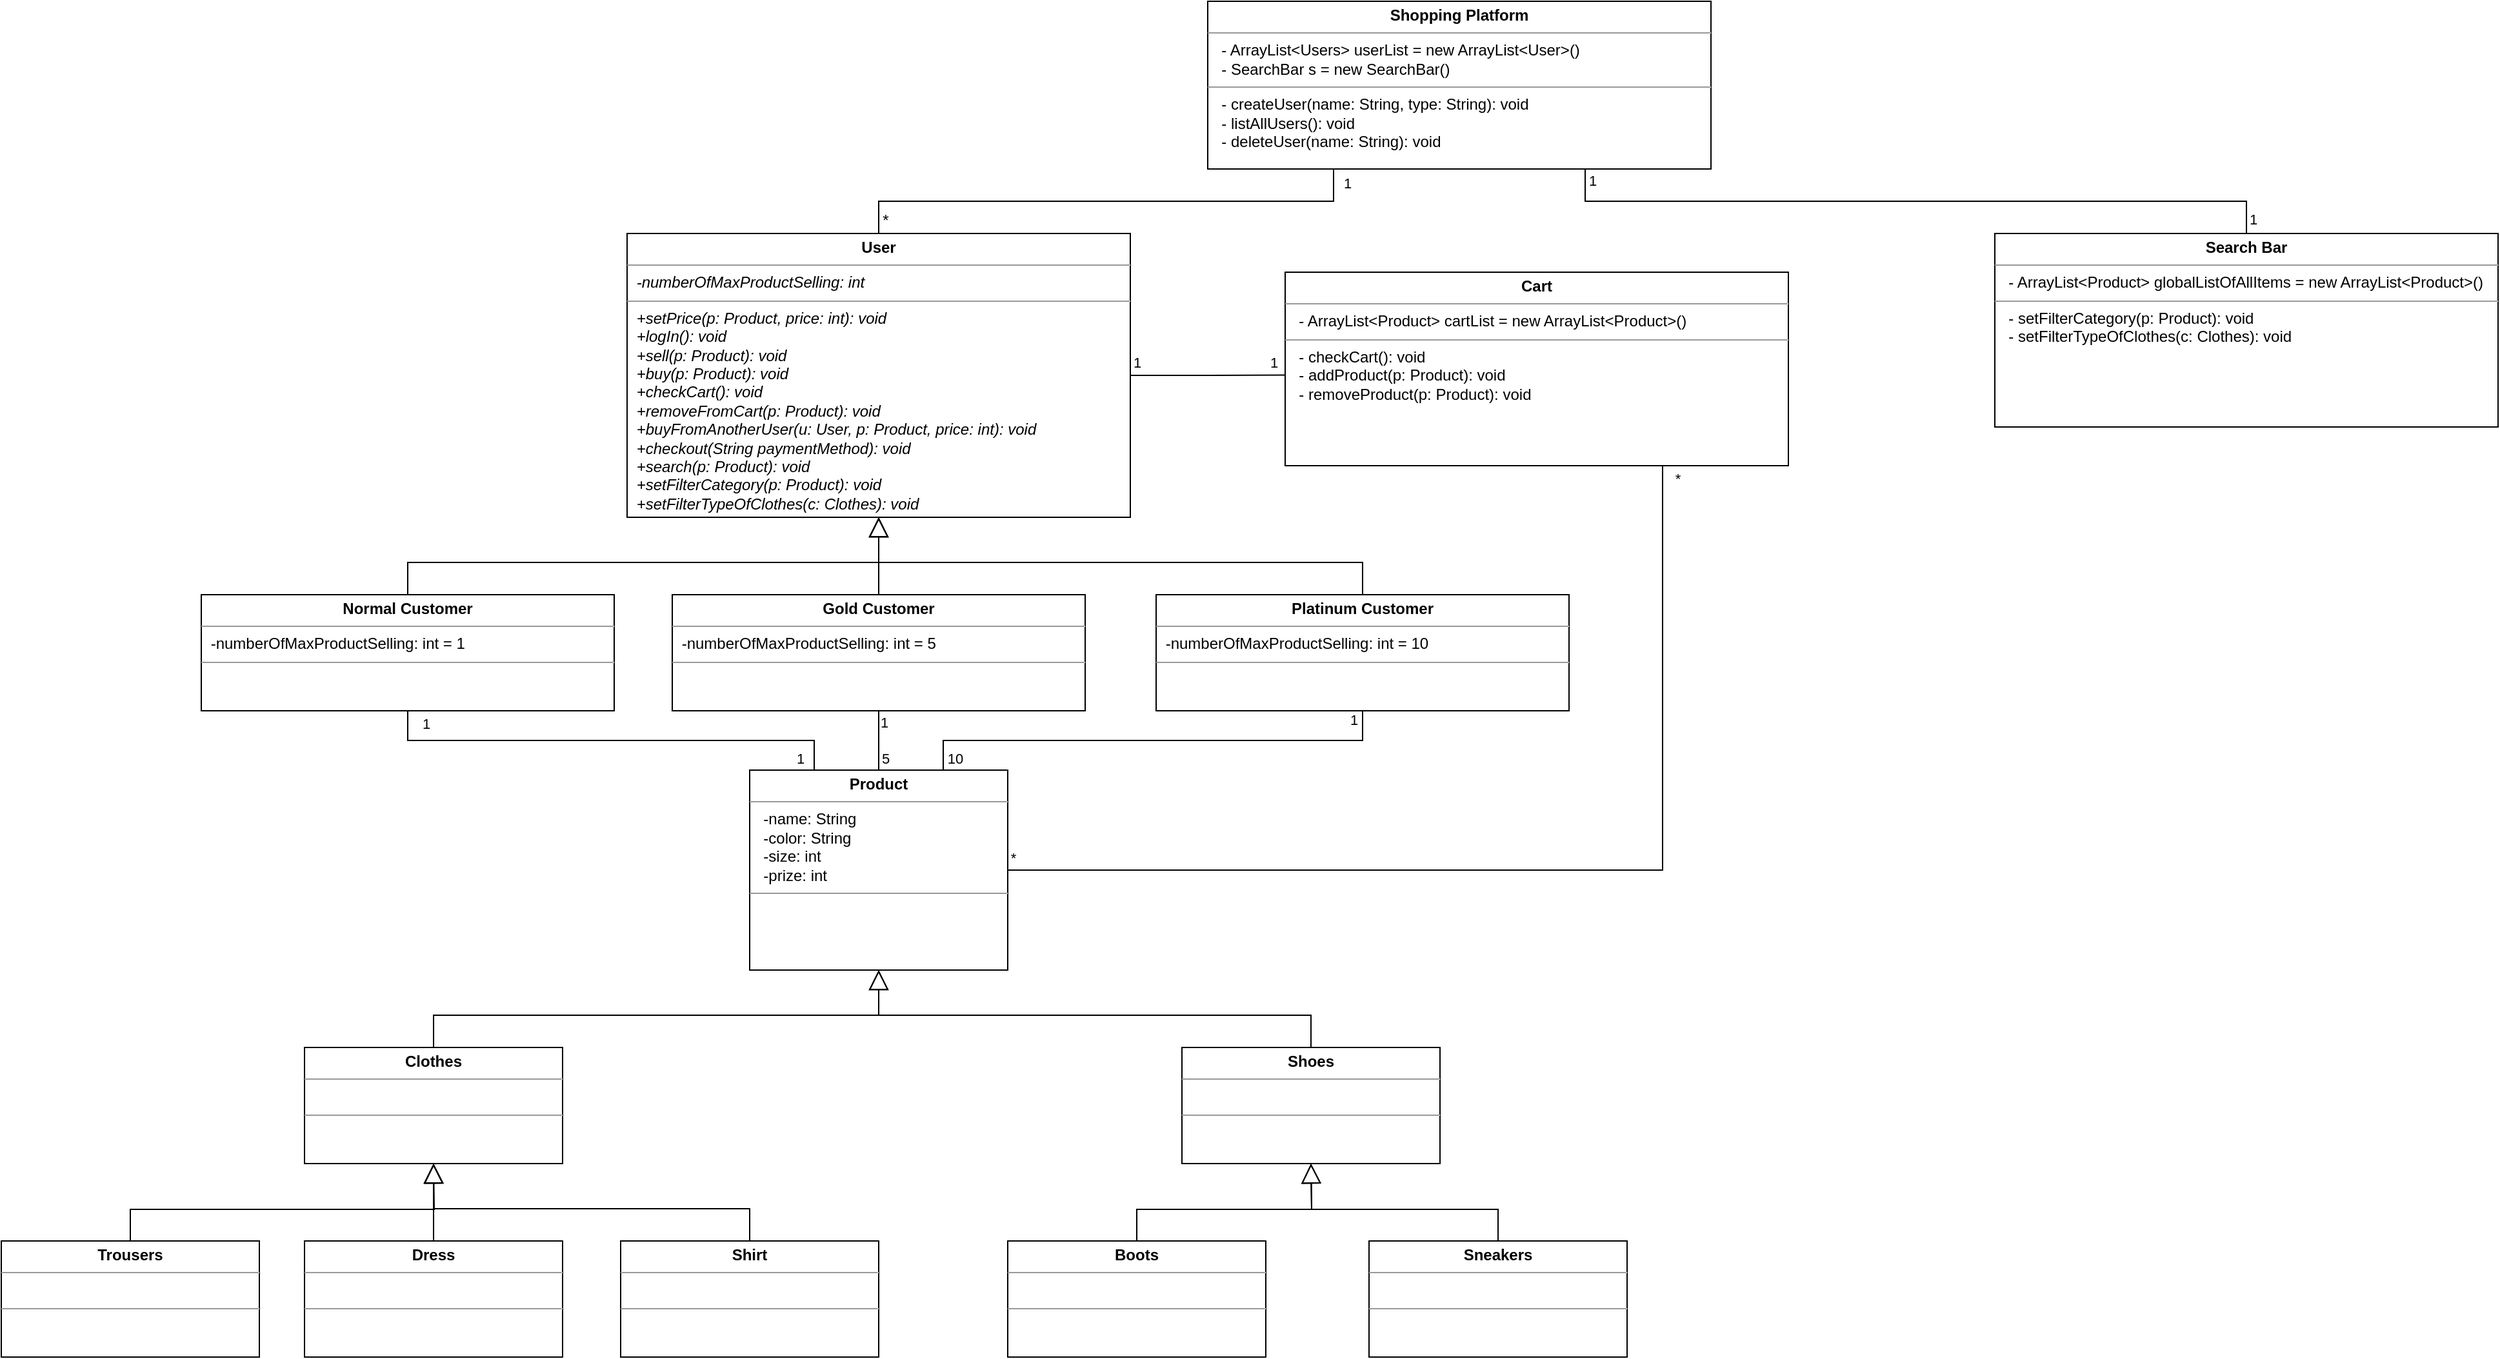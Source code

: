 <mxfile version="14.1.1" type="device"><diagram id="9dw97MNldqjv4fINuZMA" name="Page-1"><mxGraphModel dx="925" dy="537" grid="1" gridSize="10" guides="1" tooltips="1" connect="1" arrows="1" fold="1" page="1" pageScale="1" pageWidth="2336" pageHeight="1654" math="0" shadow="0"><root><mxCell id="0"/><mxCell id="1" parent="0"/><mxCell id="__ZSjrGeY3GL_7-INzTk-33" style="edgeStyle=orthogonalEdgeStyle;rounded=0;orthogonalLoop=1;jettySize=auto;html=1;exitX=1;exitY=0.5;exitDx=0;exitDy=0;endArrow=none;endFill=0;endSize=13;strokeWidth=1;" parent="1" source="__ZSjrGeY3GL_7-INzTk-1" edge="1"><mxGeometry relative="1" as="geometry"><mxPoint x="1196" y="529.765" as="targetPoint"/></mxGeometry></mxCell><mxCell id="__ZSjrGeY3GL_7-INzTk-51" value="1" style="edgeLabel;html=1;align=center;verticalAlign=middle;resizable=0;points=[];" parent="__ZSjrGeY3GL_7-INzTk-33" vertex="1" connectable="0"><mxGeometry x="-0.921" y="2" relative="1" as="geometry"><mxPoint y="-8" as="offset"/></mxGeometry></mxCell><mxCell id="__ZSjrGeY3GL_7-INzTk-52" value="1" style="edgeLabel;html=1;align=center;verticalAlign=middle;resizable=0;points=[];" parent="__ZSjrGeY3GL_7-INzTk-33" vertex="1" connectable="0"><mxGeometry x="0.846" relative="1" as="geometry"><mxPoint y="-9.77" as="offset"/></mxGeometry></mxCell><mxCell id="__ZSjrGeY3GL_7-INzTk-35" style="edgeStyle=orthogonalEdgeStyle;rounded=0;orthogonalLoop=1;jettySize=auto;html=1;exitX=0.5;exitY=0;exitDx=0;exitDy=0;entryX=0.25;entryY=1;entryDx=0;entryDy=0;endArrow=none;endFill=0;endSize=13;strokeWidth=1;" parent="1" source="__ZSjrGeY3GL_7-INzTk-1" target="__ZSjrGeY3GL_7-INzTk-13" edge="1"><mxGeometry relative="1" as="geometry"/></mxCell><mxCell id="__ZSjrGeY3GL_7-INzTk-36" value="1" style="edgeLabel;html=1;align=center;verticalAlign=middle;resizable=0;points=[];" parent="__ZSjrGeY3GL_7-INzTk-35" vertex="1" connectable="0"><mxGeometry x="0.967" y="-10" relative="1" as="geometry"><mxPoint y="4" as="offset"/></mxGeometry></mxCell><mxCell id="__ZSjrGeY3GL_7-INzTk-1" value="&lt;p style=&quot;margin: 0px ; margin-top: 4px ; text-align: center&quot;&gt;&lt;b&gt;User&lt;/b&gt;&lt;/p&gt;&lt;hr size=&quot;1&quot;&gt;&lt;p style=&quot;margin: 0px ; margin-left: 4px&quot;&gt;&lt;i&gt;&amp;nbsp;-numberOfMaxProductSelling: int&lt;/i&gt;&lt;/p&gt;&lt;hr size=&quot;1&quot;&gt;&lt;p style=&quot;margin: 0px ; margin-left: 4px&quot;&gt;&lt;i&gt;&amp;nbsp;+setPrice(p: Product, price: int): void&lt;/i&gt;&lt;/p&gt;&lt;p style=&quot;margin: 0px ; margin-left: 4px&quot;&gt;&lt;i&gt;&amp;nbsp;+logIn(): void&lt;/i&gt;&lt;/p&gt;&lt;p style=&quot;margin: 0px ; margin-left: 4px&quot;&gt;&lt;i&gt;&amp;nbsp;+sell(p: Product): void&lt;/i&gt;&lt;/p&gt;&lt;p style=&quot;margin: 0px ; margin-left: 4px&quot;&gt;&lt;i&gt;&amp;nbsp;+buy(p: Product): void&lt;/i&gt;&lt;/p&gt;&lt;p style=&quot;margin: 0px ; margin-left: 4px&quot;&gt;&lt;i&gt;&amp;nbsp;+checkCart(): void&lt;/i&gt;&lt;/p&gt;&lt;p style=&quot;margin: 0px ; margin-left: 4px&quot;&gt;&lt;i&gt;&amp;nbsp;+removeFromCart(p: Product): void&lt;/i&gt;&lt;/p&gt;&lt;p style=&quot;margin: 0px ; margin-left: 4px&quot;&gt;&lt;i&gt;&amp;nbsp;+buyFromAnotherUser(u: User, p: Product, price: int): void&lt;/i&gt;&lt;/p&gt;&lt;p style=&quot;margin: 0px ; margin-left: 4px&quot;&gt;&lt;i&gt;&amp;nbsp;+checkout(String paymentMethod): void&lt;/i&gt;&lt;/p&gt;&lt;p style=&quot;margin: 0px ; margin-left: 4px&quot;&gt;&lt;i&gt;&amp;nbsp;+search(p: Product): void&lt;/i&gt;&lt;/p&gt;&lt;p style=&quot;margin: 0px ; margin-left: 4px&quot;&gt;&lt;i&gt;&amp;nbsp;+setFilterCategory(p: Product): void&lt;/i&gt;&lt;/p&gt;&lt;p style=&quot;margin: 0px ; margin-left: 4px&quot;&gt;&lt;/p&gt;&lt;p style=&quot;margin: 0px ; margin-left: 4px&quot;&gt;&lt;i&gt;&amp;nbsp;+setFilterTypeOfClothes(c: Clothes): void&lt;/i&gt;&lt;/p&gt;" style="verticalAlign=top;align=left;overflow=fill;fontSize=12;fontFamily=Helvetica;html=1;" parent="1" vertex="1"><mxGeometry x="686" y="420" width="390" height="220" as="geometry"/></mxCell><mxCell id="__ZSjrGeY3GL_7-INzTk-3" value="&lt;p style=&quot;margin: 0px ; margin-top: 4px ; text-align: center&quot;&gt;&lt;b&gt;Search Bar&lt;/b&gt;&lt;/p&gt;&lt;hr size=&quot;1&quot;&gt;&lt;p style=&quot;margin: 0px ; margin-left: 4px&quot;&gt;&amp;nbsp; - ArrayList&amp;lt;Product&amp;gt; globalListOfAllItems = new ArrayList&amp;lt;Product&amp;gt;()&lt;br&gt;&lt;/p&gt;&lt;hr size=&quot;1&quot;&gt;&lt;p style=&quot;margin: 0px ; margin-left: 4px&quot;&gt;&amp;nbsp; - setFilterCategory(p: Product): void&lt;/p&gt;&lt;p style=&quot;margin: 0px ; margin-left: 4px&quot;&gt;&amp;nbsp; - setFilterTypeOfClothes(c: Clothes): void&lt;/p&gt;" style="verticalAlign=top;align=left;overflow=fill;fontSize=12;fontFamily=Helvetica;html=1;" parent="1" vertex="1"><mxGeometry x="1746" y="420" width="390" height="150" as="geometry"/></mxCell><mxCell id="__ZSjrGeY3GL_7-INzTk-8" style="edgeStyle=orthogonalEdgeStyle;rounded=0;orthogonalLoop=1;jettySize=auto;html=1;exitX=0.5;exitY=0;exitDx=0;exitDy=0;entryX=0.5;entryY=1;entryDx=0;entryDy=0;endArrow=block;endFill=0;strokeWidth=1;endSize=13;" parent="1" source="__ZSjrGeY3GL_7-INzTk-4" target="__ZSjrGeY3GL_7-INzTk-1" edge="1"><mxGeometry relative="1" as="geometry"/></mxCell><mxCell id="__ZSjrGeY3GL_7-INzTk-40" style="edgeStyle=orthogonalEdgeStyle;rounded=0;orthogonalLoop=1;jettySize=auto;html=1;exitX=0.5;exitY=1;exitDx=0;exitDy=0;entryX=0.25;entryY=0;entryDx=0;entryDy=0;endArrow=none;endFill=0;endSize=13;strokeWidth=1;" parent="1" source="__ZSjrGeY3GL_7-INzTk-4" target="__ZSjrGeY3GL_7-INzTk-14" edge="1"><mxGeometry relative="1" as="geometry"/></mxCell><mxCell id="__ZSjrGeY3GL_7-INzTk-43" value="1" style="edgeLabel;html=1;align=center;verticalAlign=middle;resizable=0;points=[];" parent="__ZSjrGeY3GL_7-INzTk-40" vertex="1" connectable="0"><mxGeometry x="-0.895" y="2" relative="1" as="geometry"><mxPoint x="12" y="-9.2" as="offset"/></mxGeometry></mxCell><mxCell id="__ZSjrGeY3GL_7-INzTk-46" value="1" style="edgeLabel;html=1;align=center;verticalAlign=middle;resizable=0;points=[];" parent="__ZSjrGeY3GL_7-INzTk-40" vertex="1" connectable="0"><mxGeometry x="0.908" y="-1" relative="1" as="geometry"><mxPoint x="-10" y="7.6" as="offset"/></mxGeometry></mxCell><mxCell id="__ZSjrGeY3GL_7-INzTk-4" value="&lt;p style=&quot;margin: 0px ; margin-top: 4px ; text-align: center&quot;&gt;&lt;b&gt;Normal Customer&lt;/b&gt;&lt;/p&gt;&lt;hr size=&quot;1&quot;&gt;&lt;p style=&quot;margin: 0px ; margin-left: 4px&quot;&gt;&amp;nbsp;-numberOfMaxProductSelling: int = 1&lt;br&gt;&lt;/p&gt;&lt;hr size=&quot;1&quot;&gt;&lt;p style=&quot;margin: 0px ; margin-left: 4px&quot;&gt;&lt;span style=&quot;font-size: 12px&quot;&gt;&lt;br&gt;&lt;/span&gt;&lt;/p&gt;" style="verticalAlign=top;align=left;overflow=fill;fontSize=12;fontFamily=Helvetica;html=1;" parent="1" vertex="1"><mxGeometry x="356" y="700" width="320" height="90" as="geometry"/></mxCell><mxCell id="__ZSjrGeY3GL_7-INzTk-12" style="edgeStyle=orthogonalEdgeStyle;rounded=0;orthogonalLoop=1;jettySize=auto;html=1;exitX=0.5;exitY=0;exitDx=0;exitDy=0;endArrow=block;endFill=0;endSize=13;strokeWidth=1;" parent="1" source="__ZSjrGeY3GL_7-INzTk-6" target="__ZSjrGeY3GL_7-INzTk-1" edge="1"><mxGeometry relative="1" as="geometry"/></mxCell><mxCell id="__ZSjrGeY3GL_7-INzTk-38" style="edgeStyle=orthogonalEdgeStyle;rounded=0;orthogonalLoop=1;jettySize=auto;html=1;exitX=0.5;exitY=1;exitDx=0;exitDy=0;entryX=0.5;entryY=0;entryDx=0;entryDy=0;endArrow=none;endFill=0;endSize=13;strokeWidth=1;" parent="1" source="__ZSjrGeY3GL_7-INzTk-6" target="__ZSjrGeY3GL_7-INzTk-14" edge="1"><mxGeometry relative="1" as="geometry"/></mxCell><mxCell id="__ZSjrGeY3GL_7-INzTk-44" value="1" style="edgeLabel;html=1;align=center;verticalAlign=middle;resizable=0;points=[];" parent="__ZSjrGeY3GL_7-INzTk-38" vertex="1" connectable="0"><mxGeometry x="-0.712" y="2" relative="1" as="geometry"><mxPoint x="2" y="2" as="offset"/></mxGeometry></mxCell><mxCell id="__ZSjrGeY3GL_7-INzTk-49" value="5" style="edgeLabel;html=1;align=center;verticalAlign=middle;resizable=0;points=[];" parent="__ZSjrGeY3GL_7-INzTk-38" vertex="1" connectable="0"><mxGeometry x="0.662" y="1" relative="1" as="geometry"><mxPoint x="4" y="-1" as="offset"/></mxGeometry></mxCell><mxCell id="__ZSjrGeY3GL_7-INzTk-6" value="&lt;p style=&quot;margin: 0px ; margin-top: 4px ; text-align: center&quot;&gt;&lt;b&gt;Gold Customer&lt;/b&gt;&lt;/p&gt;&lt;hr size=&quot;1&quot;&gt;&lt;p style=&quot;margin: 0px ; margin-left: 4px&quot;&gt;&amp;nbsp;-numberOfMaxProductSelling: int = 5&lt;br&gt;&lt;/p&gt;&lt;hr size=&quot;1&quot;&gt;&lt;p style=&quot;margin: 0px ; margin-left: 4px&quot;&gt;&lt;span style=&quot;font-size: 12px&quot;&gt;&lt;br&gt;&lt;/span&gt;&lt;/p&gt;" style="verticalAlign=top;align=left;overflow=fill;fontSize=12;fontFamily=Helvetica;html=1;" parent="1" vertex="1"><mxGeometry x="721" y="700" width="320" height="90" as="geometry"/></mxCell><mxCell id="__ZSjrGeY3GL_7-INzTk-11" style="edgeStyle=orthogonalEdgeStyle;rounded=0;orthogonalLoop=1;jettySize=auto;html=1;exitX=0.5;exitY=0;exitDx=0;exitDy=0;endArrow=block;endFill=0;endSize=13;strokeWidth=1;" parent="1" source="__ZSjrGeY3GL_7-INzTk-7" target="__ZSjrGeY3GL_7-INzTk-1" edge="1"><mxGeometry relative="1" as="geometry"/></mxCell><mxCell id="__ZSjrGeY3GL_7-INzTk-41" style="edgeStyle=orthogonalEdgeStyle;rounded=0;orthogonalLoop=1;jettySize=auto;html=1;exitX=0.5;exitY=1;exitDx=0;exitDy=0;entryX=0.75;entryY=0;entryDx=0;entryDy=0;endArrow=none;endFill=0;endSize=13;strokeWidth=1;" parent="1" source="__ZSjrGeY3GL_7-INzTk-7" target="__ZSjrGeY3GL_7-INzTk-14" edge="1"><mxGeometry relative="1" as="geometry"/></mxCell><mxCell id="__ZSjrGeY3GL_7-INzTk-45" value="1" style="edgeLabel;html=1;align=center;verticalAlign=middle;resizable=0;points=[];" parent="__ZSjrGeY3GL_7-INzTk-41" vertex="1" connectable="0"><mxGeometry x="-0.971" y="-1" relative="1" as="geometry"><mxPoint x="-6" y="1" as="offset"/></mxGeometry></mxCell><mxCell id="__ZSjrGeY3GL_7-INzTk-50" value="10" style="edgeLabel;html=1;align=center;verticalAlign=middle;resizable=0;points=[];" parent="__ZSjrGeY3GL_7-INzTk-41" vertex="1" connectable="0"><mxGeometry x="0.969" y="1" relative="1" as="geometry"><mxPoint x="8" y="-3.2" as="offset"/></mxGeometry></mxCell><mxCell id="__ZSjrGeY3GL_7-INzTk-7" value="&lt;p style=&quot;margin: 0px ; margin-top: 4px ; text-align: center&quot;&gt;&lt;b&gt;Platinum Customer&lt;/b&gt;&lt;/p&gt;&lt;hr size=&quot;1&quot;&gt;&lt;p style=&quot;margin: 0px ; margin-left: 4px&quot;&gt;&amp;nbsp;-numberOfMaxProductSelling: int = 10&lt;br&gt;&lt;/p&gt;&lt;hr size=&quot;1&quot;&gt;&lt;p style=&quot;margin: 0px ; margin-left: 4px&quot;&gt;&lt;span style=&quot;font-size: 12px&quot;&gt;&lt;br&gt;&lt;/span&gt;&lt;/p&gt;" style="verticalAlign=top;align=left;overflow=fill;fontSize=12;fontFamily=Helvetica;html=1;" parent="1" vertex="1"><mxGeometry x="1096" y="700" width="320" height="90" as="geometry"/></mxCell><mxCell id="__ZSjrGeY3GL_7-INzTk-39" style="edgeStyle=orthogonalEdgeStyle;rounded=0;orthogonalLoop=1;jettySize=auto;html=1;exitX=0.75;exitY=1;exitDx=0;exitDy=0;entryX=0.5;entryY=0;entryDx=0;entryDy=0;endArrow=none;endFill=0;endSize=13;strokeWidth=1;" parent="1" source="__ZSjrGeY3GL_7-INzTk-13" target="__ZSjrGeY3GL_7-INzTk-3" edge="1"><mxGeometry relative="1" as="geometry"/></mxCell><mxCell id="__ZSjrGeY3GL_7-INzTk-53" value="1" style="edgeLabel;html=1;align=center;verticalAlign=middle;resizable=0;points=[];" parent="__ZSjrGeY3GL_7-INzTk-39" vertex="1" connectable="0"><mxGeometry x="-0.985" relative="1" as="geometry"><mxPoint x="5.5" y="4.6" as="offset"/></mxGeometry></mxCell><mxCell id="__ZSjrGeY3GL_7-INzTk-54" value="1" style="edgeLabel;html=1;align=center;verticalAlign=middle;resizable=0;points=[];" parent="__ZSjrGeY3GL_7-INzTk-39" vertex="1" connectable="0"><mxGeometry x="0.955" y="3" relative="1" as="geometry"><mxPoint x="2" y="1.48" as="offset"/></mxGeometry></mxCell><mxCell id="__ZSjrGeY3GL_7-INzTk-13" value="&lt;p style=&quot;margin: 0px ; margin-top: 4px ; text-align: center&quot;&gt;&lt;b&gt;Shopping Platform&lt;/b&gt;&lt;/p&gt;&lt;hr size=&quot;1&quot;&gt;&lt;p style=&quot;margin: 0px ; margin-left: 4px&quot;&gt;&amp;nbsp; - ArrayList&amp;lt;Users&amp;gt; userList = new ArrayList&amp;lt;User&amp;gt;()&lt;/p&gt;&lt;p style=&quot;margin: 0px ; margin-left: 4px&quot;&gt;&amp;nbsp; - SearchBar s = new SearchBar()&lt;/p&gt;&lt;hr size=&quot;1&quot;&gt;&lt;p style=&quot;margin: 0px ; margin-left: 4px&quot;&gt;&amp;nbsp;&lt;span&gt;&amp;nbsp;- createUser(name: String, type: String): void&lt;/span&gt;&lt;/p&gt;&lt;p style=&quot;margin: 0px ; margin-left: 4px&quot;&gt;&amp;nbsp; - listAllUsers(): void&lt;/p&gt;&lt;p style=&quot;margin: 0px ; margin-left: 4px&quot;&gt;&amp;nbsp; - deleteUser(name: String): void&lt;/p&gt;" style="verticalAlign=top;align=left;overflow=fill;fontSize=12;fontFamily=Helvetica;html=1;" parent="1" vertex="1"><mxGeometry x="1136" y="240" width="390" height="130" as="geometry"/></mxCell><mxCell id="__ZSjrGeY3GL_7-INzTk-14" value="&lt;p style=&quot;margin: 0px ; margin-top: 4px ; text-align: center&quot;&gt;&lt;b&gt;Product&lt;/b&gt;&lt;/p&gt;&lt;hr size=&quot;1&quot;&gt;&lt;p style=&quot;margin: 0px ; margin-left: 4px&quot;&gt;&amp;nbsp; -name: String&lt;/p&gt;&lt;p style=&quot;margin: 0px ; margin-left: 4px&quot;&gt;&amp;nbsp; -color: String&lt;/p&gt;&lt;p style=&quot;margin: 0px ; margin-left: 4px&quot;&gt;&amp;nbsp; -size: int&lt;/p&gt;&lt;p style=&quot;margin: 0px ; margin-left: 4px&quot;&gt;&amp;nbsp; -prize: int&lt;/p&gt;&lt;hr size=&quot;1&quot;&gt;&lt;p style=&quot;margin: 0px ; margin-left: 4px&quot;&gt;&lt;br&gt;&lt;/p&gt;" style="verticalAlign=top;align=left;overflow=fill;fontSize=12;fontFamily=Helvetica;html=1;" parent="1" vertex="1"><mxGeometry x="781" y="836" width="200" height="155" as="geometry"/></mxCell><mxCell id="__ZSjrGeY3GL_7-INzTk-15" style="edgeStyle=orthogonalEdgeStyle;rounded=0;orthogonalLoop=1;jettySize=auto;html=1;exitX=0.5;exitY=0;exitDx=0;exitDy=0;entryX=0.5;entryY=1;entryDx=0;entryDy=0;endArrow=block;endFill=0;strokeWidth=1;endSize=13;" parent="1" source="__ZSjrGeY3GL_7-INzTk-16" target="__ZSjrGeY3GL_7-INzTk-14" edge="1"><mxGeometry relative="1" as="geometry"/></mxCell><mxCell id="__ZSjrGeY3GL_7-INzTk-16" value="&lt;p style=&quot;margin: 0px ; margin-top: 4px ; text-align: center&quot;&gt;&lt;b&gt;Clothes&lt;/b&gt;&lt;/p&gt;&lt;hr size=&quot;1&quot;&gt;&lt;p style=&quot;margin: 0px ; margin-left: 4px&quot;&gt;&lt;br&gt;&lt;/p&gt;&lt;hr size=&quot;1&quot;&gt;&lt;p style=&quot;margin: 0px ; margin-left: 4px&quot;&gt;&lt;span style=&quot;font-size: 12px&quot;&gt;&lt;br&gt;&lt;/span&gt;&lt;/p&gt;" style="verticalAlign=top;align=left;overflow=fill;fontSize=12;fontFamily=Helvetica;html=1;" parent="1" vertex="1"><mxGeometry x="436" y="1051" width="200" height="90" as="geometry"/></mxCell><mxCell id="__ZSjrGeY3GL_7-INzTk-19" style="edgeStyle=orthogonalEdgeStyle;rounded=0;orthogonalLoop=1;jettySize=auto;html=1;exitX=0.5;exitY=0;exitDx=0;exitDy=0;endArrow=block;endFill=0;endSize=13;strokeWidth=1;" parent="1" source="__ZSjrGeY3GL_7-INzTk-20" target="__ZSjrGeY3GL_7-INzTk-14" edge="1"><mxGeometry relative="1" as="geometry"/></mxCell><mxCell id="__ZSjrGeY3GL_7-INzTk-20" value="&lt;p style=&quot;margin: 0px ; margin-top: 4px ; text-align: center&quot;&gt;&lt;b&gt;Shoes&lt;/b&gt;&lt;/p&gt;&lt;hr size=&quot;1&quot;&gt;&lt;p style=&quot;margin: 0px ; margin-left: 4px&quot;&gt;&lt;br&gt;&lt;/p&gt;&lt;hr size=&quot;1&quot;&gt;&lt;p style=&quot;margin: 0px ; margin-left: 4px&quot;&gt;&lt;span style=&quot;font-size: 12px&quot;&gt;&lt;br&gt;&lt;/span&gt;&lt;/p&gt;" style="verticalAlign=top;align=left;overflow=fill;fontSize=12;fontFamily=Helvetica;html=1;" parent="1" vertex="1"><mxGeometry x="1116" y="1051" width="200" height="90" as="geometry"/></mxCell><mxCell id="__ZSjrGeY3GL_7-INzTk-23" style="edgeStyle=orthogonalEdgeStyle;rounded=0;orthogonalLoop=1;jettySize=auto;html=1;exitX=0.5;exitY=0;exitDx=0;exitDy=0;entryX=0.5;entryY=1;entryDx=0;entryDy=0;endArrow=block;endFill=0;strokeWidth=1;endSize=13;" parent="1" source="__ZSjrGeY3GL_7-INzTk-24" edge="1"><mxGeometry relative="1" as="geometry"><mxPoint x="1216" y="1141" as="targetPoint"/></mxGeometry></mxCell><mxCell id="__ZSjrGeY3GL_7-INzTk-24" value="&lt;p style=&quot;margin: 0px ; margin-top: 4px ; text-align: center&quot;&gt;&lt;b&gt;Boots&lt;/b&gt;&lt;/p&gt;&lt;hr size=&quot;1&quot;&gt;&lt;p style=&quot;margin: 0px ; margin-left: 4px&quot;&gt;&lt;br&gt;&lt;/p&gt;&lt;hr size=&quot;1&quot;&gt;&lt;p style=&quot;margin: 0px ; margin-left: 4px&quot;&gt;&lt;span style=&quot;font-size: 12px&quot;&gt;&lt;br&gt;&lt;/span&gt;&lt;/p&gt;" style="verticalAlign=top;align=left;overflow=fill;fontSize=12;fontFamily=Helvetica;html=1;" parent="1" vertex="1"><mxGeometry x="981" y="1201" width="200" height="90" as="geometry"/></mxCell><mxCell id="__ZSjrGeY3GL_7-INzTk-25" style="edgeStyle=orthogonalEdgeStyle;rounded=0;orthogonalLoop=1;jettySize=auto;html=1;exitX=0.5;exitY=0;exitDx=0;exitDy=0;endArrow=block;endFill=0;endSize=13;strokeWidth=1;" parent="1" source="__ZSjrGeY3GL_7-INzTk-26" edge="1"><mxGeometry relative="1" as="geometry"><mxPoint x="1216" y="1141" as="targetPoint"/></mxGeometry></mxCell><mxCell id="__ZSjrGeY3GL_7-INzTk-26" value="&lt;p style=&quot;margin: 0px ; margin-top: 4px ; text-align: center&quot;&gt;&lt;b&gt;Sneakers&lt;/b&gt;&lt;/p&gt;&lt;hr size=&quot;1&quot;&gt;&lt;p style=&quot;margin: 0px ; margin-left: 4px&quot;&gt;&lt;br&gt;&lt;/p&gt;&lt;hr size=&quot;1&quot;&gt;&lt;p style=&quot;margin: 0px ; margin-left: 4px&quot;&gt;&lt;span style=&quot;font-size: 12px&quot;&gt;&lt;br&gt;&lt;/span&gt;&lt;/p&gt;" style="verticalAlign=top;align=left;overflow=fill;fontSize=12;fontFamily=Helvetica;html=1;" parent="1" vertex="1"><mxGeometry x="1261" y="1201" width="200" height="90" as="geometry"/></mxCell><mxCell id="__ZSjrGeY3GL_7-INzTk-27" style="edgeStyle=orthogonalEdgeStyle;rounded=0;orthogonalLoop=1;jettySize=auto;html=1;exitX=0.5;exitY=0;exitDx=0;exitDy=0;entryX=0.5;entryY=1;entryDx=0;entryDy=0;endArrow=block;endFill=0;strokeWidth=1;endSize=13;" parent="1" source="__ZSjrGeY3GL_7-INzTk-28" edge="1"><mxGeometry relative="1" as="geometry"><mxPoint x="536" y="1141" as="targetPoint"/></mxGeometry></mxCell><mxCell id="__ZSjrGeY3GL_7-INzTk-28" value="&lt;p style=&quot;margin: 0px ; margin-top: 4px ; text-align: center&quot;&gt;&lt;b&gt;Trousers&lt;/b&gt;&lt;/p&gt;&lt;hr size=&quot;1&quot;&gt;&lt;p style=&quot;margin: 0px ; margin-left: 4px&quot;&gt;&lt;br&gt;&lt;/p&gt;&lt;hr size=&quot;1&quot;&gt;&lt;p style=&quot;margin: 0px ; margin-left: 4px&quot;&gt;&lt;span style=&quot;font-size: 12px&quot;&gt;&lt;br&gt;&lt;/span&gt;&lt;/p&gt;" style="verticalAlign=top;align=left;overflow=fill;fontSize=12;fontFamily=Helvetica;html=1;" parent="1" vertex="1"><mxGeometry x="201" y="1201" width="200" height="90" as="geometry"/></mxCell><mxCell id="__ZSjrGeY3GL_7-INzTk-29" style="edgeStyle=orthogonalEdgeStyle;rounded=0;orthogonalLoop=1;jettySize=auto;html=1;exitX=0.5;exitY=0;exitDx=0;exitDy=0;endArrow=block;endFill=0;endSize=13;strokeWidth=1;" parent="1" source="__ZSjrGeY3GL_7-INzTk-30" edge="1"><mxGeometry relative="1" as="geometry"><mxPoint x="536" y="1141" as="targetPoint"/></mxGeometry></mxCell><mxCell id="__ZSjrGeY3GL_7-INzTk-30" value="&lt;p style=&quot;margin: 0px ; margin-top: 4px ; text-align: center&quot;&gt;&lt;b&gt;Dress&lt;/b&gt;&lt;/p&gt;&lt;hr size=&quot;1&quot;&gt;&lt;p style=&quot;margin: 0px ; margin-left: 4px&quot;&gt;&lt;br&gt;&lt;/p&gt;&lt;hr size=&quot;1&quot;&gt;&lt;p style=&quot;margin: 0px ; margin-left: 4px&quot;&gt;&lt;span style=&quot;font-size: 12px&quot;&gt;&lt;br&gt;&lt;/span&gt;&lt;/p&gt;" style="verticalAlign=top;align=left;overflow=fill;fontSize=12;fontFamily=Helvetica;html=1;" parent="1" vertex="1"><mxGeometry x="436" y="1201" width="200" height="90" as="geometry"/></mxCell><mxCell id="__ZSjrGeY3GL_7-INzTk-32" style="edgeStyle=orthogonalEdgeStyle;rounded=0;orthogonalLoop=1;jettySize=auto;html=1;exitX=0.5;exitY=0;exitDx=0;exitDy=0;entryX=0.5;entryY=1;entryDx=0;entryDy=0;endArrow=block;endFill=0;endSize=13;strokeWidth=1;" parent="1" source="__ZSjrGeY3GL_7-INzTk-31" target="__ZSjrGeY3GL_7-INzTk-16" edge="1"><mxGeometry relative="1" as="geometry"/></mxCell><mxCell id="__ZSjrGeY3GL_7-INzTk-31" value="&lt;p style=&quot;margin: 0px ; margin-top: 4px ; text-align: center&quot;&gt;&lt;b&gt;Shirt&lt;/b&gt;&lt;/p&gt;&lt;hr size=&quot;1&quot;&gt;&lt;p style=&quot;margin: 0px ; margin-left: 4px&quot;&gt;&lt;br&gt;&lt;/p&gt;&lt;hr size=&quot;1&quot;&gt;&lt;p style=&quot;margin: 0px ; margin-left: 4px&quot;&gt;&lt;span style=&quot;font-size: 12px&quot;&gt;&lt;br&gt;&lt;/span&gt;&lt;/p&gt;" style="verticalAlign=top;align=left;overflow=fill;fontSize=12;fontFamily=Helvetica;html=1;" parent="1" vertex="1"><mxGeometry x="681" y="1201" width="200" height="90" as="geometry"/></mxCell><mxCell id="__ZSjrGeY3GL_7-INzTk-55" style="edgeStyle=orthogonalEdgeStyle;rounded=0;orthogonalLoop=1;jettySize=auto;html=1;exitX=0.75;exitY=1;exitDx=0;exitDy=0;entryX=1;entryY=0.5;entryDx=0;entryDy=0;endArrow=none;endFill=0;endSize=13;strokeWidth=1;" parent="1" source="__ZSjrGeY3GL_7-INzTk-34" target="__ZSjrGeY3GL_7-INzTk-14" edge="1"><mxGeometry relative="1" as="geometry"/></mxCell><mxCell id="__ZSjrGeY3GL_7-INzTk-56" value="*" style="edgeLabel;html=1;align=center;verticalAlign=middle;resizable=0;points=[];" parent="__ZSjrGeY3GL_7-INzTk-55" vertex="1" connectable="0"><mxGeometry x="-0.976" relative="1" as="geometry"><mxPoint x="11.5" as="offset"/></mxGeometry></mxCell><mxCell id="__ZSjrGeY3GL_7-INzTk-57" value="*" style="edgeLabel;html=1;align=center;verticalAlign=middle;resizable=0;points=[];" parent="__ZSjrGeY3GL_7-INzTk-55" vertex="1" connectable="0"><mxGeometry x="0.986" y="-2" relative="1" as="geometry"><mxPoint x="-1.72" y="-7.5" as="offset"/></mxGeometry></mxCell><mxCell id="__ZSjrGeY3GL_7-INzTk-34" value="&lt;p style=&quot;margin: 0px ; margin-top: 4px ; text-align: center&quot;&gt;&lt;b&gt;Cart&lt;/b&gt;&lt;/p&gt;&lt;hr size=&quot;1&quot;&gt;&lt;p style=&quot;margin: 0px ; margin-left: 4px&quot;&gt;&amp;nbsp; - ArrayList&amp;lt;Product&amp;gt; cartList = new ArrayList&amp;lt;Product&amp;gt;()&lt;br&gt;&lt;/p&gt;&lt;hr size=&quot;1&quot;&gt;&lt;p style=&quot;margin: 0px ; margin-left: 4px&quot;&gt;&amp;nbsp; - checkCart(): void&lt;/p&gt;&lt;p style=&quot;margin: 0px ; margin-left: 4px&quot;&gt;&amp;nbsp; - addProduct(p: Product): void&lt;/p&gt;&lt;p style=&quot;margin: 0px ; margin-left: 4px&quot;&gt;&amp;nbsp; - removeProduct(p: Product): void&lt;/p&gt;" style="verticalAlign=top;align=left;overflow=fill;fontSize=12;fontFamily=Helvetica;html=1;" parent="1" vertex="1"><mxGeometry x="1196" y="450" width="390" height="150" as="geometry"/></mxCell><mxCell id="__ZSjrGeY3GL_7-INzTk-37" value="*" style="text;html=1;align=center;verticalAlign=middle;resizable=0;points=[];autosize=1;" parent="1" vertex="1"><mxGeometry x="876" y="400" width="20" height="20" as="geometry"/></mxCell></root></mxGraphModel></diagram></mxfile>